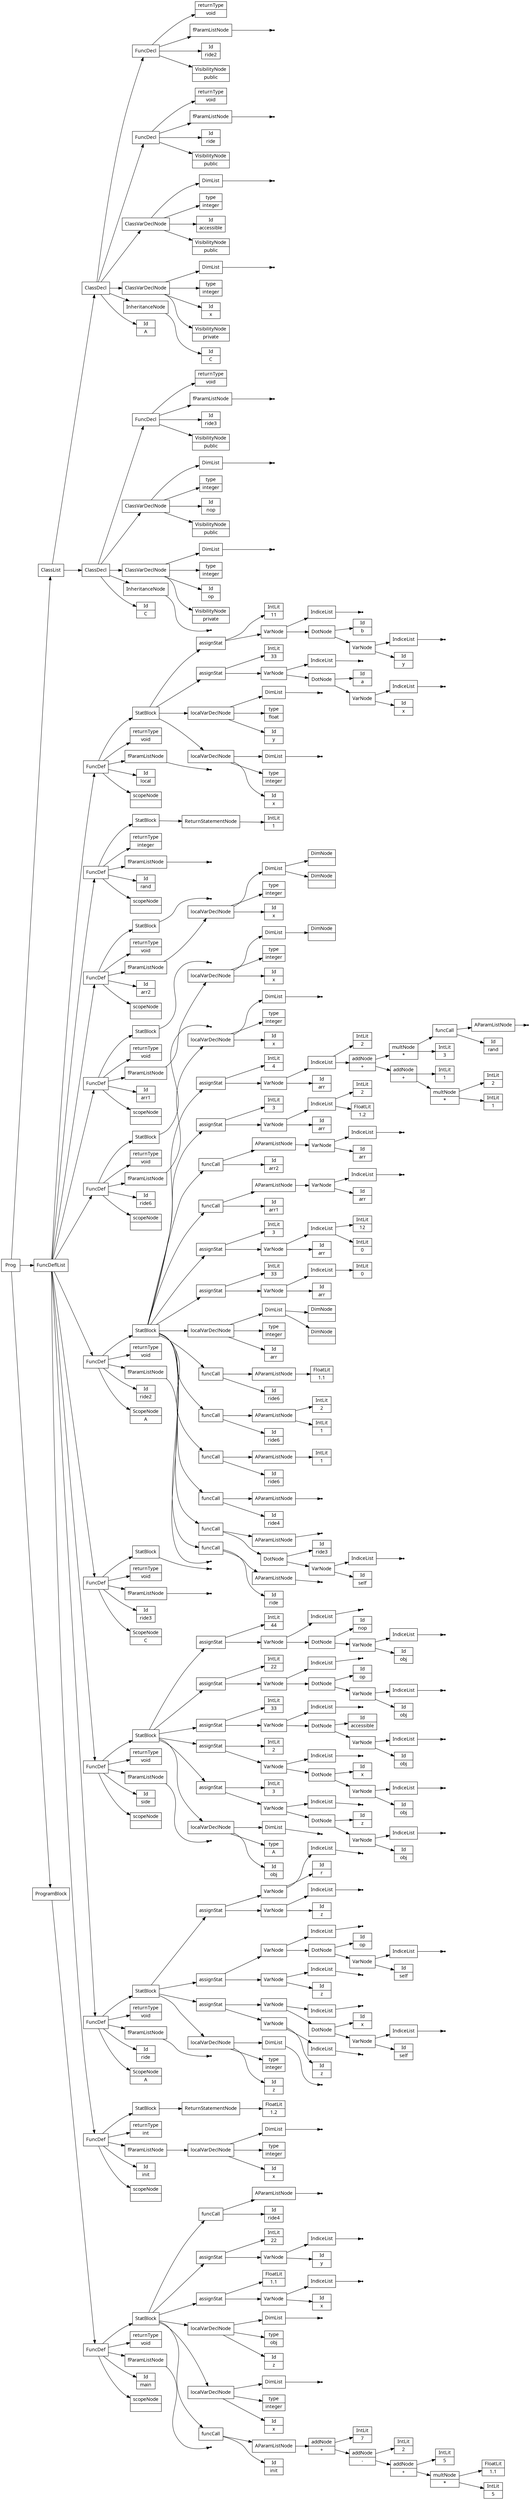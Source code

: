 digraph AST {
node [shape=record];
 node [fontname=Sans];charset="UTF-8" splines=true splines=spline rankdir =LR ordering="out"
1[label="scopeNode| "];
none3[shape="point"];
4[label="fParamListNode"];
4->none3;
5[label="returnType|void"];
7[label="Id|init"];
9[label="IntLit|5"];
10[label="multNode|*"];
11[label="FloatLit|1.1"];
10->11;
10->9;
12[label="addNode|+"];
13[label="IntLit|5"];
12->13;
12->10;
14[label="addNode|-"];
15[label="IntLit|2"];
14->15;
14->12;
16[label="addNode|+"];
17[label="IntLit|7"];
16->17;
16->14;
18[label="AParamListNode"];
18->16;
19[label="funcCall"];
19->18;
19->7;
20[label="Id|x"];
21[label="type|integer"];
none23[shape="point"];
24[label="DimList"];
24->none23;
25[label="localVarDeclNode"];
25->24;
25->21;
25->20;
26[label="Id|z"];
27[label="type|obj"];
none29[shape="point"];
30[label="DimList"];
30->none29;
31[label="localVarDeclNode"];
31->30;
31->27;
31->26;
32[label="Id|x"];
none34[shape="point"];
35[label="IndiceList"];
35->none34;
36[label="VarNode"];
36->35;
36->32;
37[label="FloatLit|1.1"];
38[label="assignStat"];
38->37;
38->36;
39[label="Id|y"];
none41[shape="point"];
42[label="IndiceList"];
42->none41;
43[label="VarNode"];
43->42;
43->39;
44[label="IntLit|22"];
45[label="assignStat"];
45->44;
45->43;
46[label="Id|ride4"];
none48[shape="point"];
49[label="AParamListNode"];
49->none48;
50[label="funcCall"];
50->49;
50->46;
51[label="StatBlock"];
51->50;
51->45;
51->38;
51->31;
51->25;
51->19;
52[label="FuncDef"];
0[label="Id|main"];
52->51;
52->5;
52->4;
52->0;
52->1;
54[label="scopeNode| "];
56[label="Id|x"];
57[label="type|integer"];
none59[shape="point"];
60[label="DimList"];
60->none59;
61[label="localVarDeclNode"];
61->60;
61->57;
61->56;
62[label="fParamListNode"];
62->61;
63[label="returnType|int"];
65[label="FloatLit|1.2"];
66[label="ReturnStatementNode"];
66->65;
67[label="StatBlock"];
67->66;
68[label="FuncDef"];
53[label="Id|init"];
68->67;
68->63;
68->62;
68->53;
68->54;
69[label="Id|C"];
none71[shape="point"];
72[label="InheritanceNode"];
72->none71;
73[label="VisibilityNode|private"];
74[label="Id|op"];
75[label="type|integer"];
none77[shape="point"];
78[label="DimList"];
78->none77;
79[label="ClassVarDeclNode"];
79->78;
79->75;
79->74;
79->73;
80[label="VisibilityNode|public"];
81[label="Id|nop"];
82[label="type|integer"];
none84[shape="point"];
85[label="DimList"];
85->none84;
86[label="ClassVarDeclNode"];
86->85;
86->82;
86->81;
86->80;
87[label="VisibilityNode|public"];
88[label="Id|ride3"];
none90[shape="point"];
91[label="fParamListNode"];
91->none90;
92[label="returnType|void"];
93[label="FuncDecl"];
93->92;
93->91;
93->88;
93->87;
94[label="ClassDecl"];
94->93;
94->86;
94->79;
94->72;
94->69;
95[label="Id|A"];
97[label="Id|C"];
98[label="InheritanceNode"];
98->97;
99[label="VisibilityNode|private"];
100[label="Id|x"];
101[label="type|integer"];
none103[shape="point"];
104[label="DimList"];
104->none103;
105[label="ClassVarDeclNode"];
105->104;
105->101;
105->100;
105->99;
106[label="VisibilityNode|public"];
107[label="Id|accessible"];
108[label="type|integer"];
none110[shape="point"];
111[label="DimList"];
111->none110;
112[label="ClassVarDeclNode"];
112->111;
112->108;
112->107;
112->106;
113[label="VisibilityNode|public"];
114[label="Id|ride"];
none116[shape="point"];
117[label="fParamListNode"];
117->none116;
118[label="returnType|void"];
119[label="FuncDecl"];
119->118;
119->117;
119->114;
119->113;
120[label="VisibilityNode|public"];
121[label="Id|ride2"];
none123[shape="point"];
124[label="fParamListNode"];
124->none123;
125[label="returnType|void"];
126[label="FuncDecl"];
126->125;
126->124;
126->121;
126->120;
127[label="ClassDecl"];
127->126;
127->119;
127->112;
127->105;
127->98;
127->95;
129[label="Id|ride"];
none131[shape="point"];
132[label="fParamListNode"];
132->none131;
133[label="returnType|void"];
135[label="Id|z"];
136[label="type|integer"];
none138[shape="point"];
139[label="DimList"];
139->none138;
140[label="localVarDeclNode"];
140->139;
140->136;
140->135;
141[label="Id|z"];
none143[shape="point"];
144[label="IndiceList"];
144->none143;
145[label="VarNode"];
145->144;
145->141;
146[label="Id|self"];
none148[shape="point"];
149[label="IndiceList"];
149->none148;
150[label="VarNode"];
150->149;
150->146;
151[label="Id|x"];
152[label="DotNode"];
152->151;
152->150;
none154[shape="point"];
155[label="IndiceList"];
155->none154;
156[label="VarNode"];
156->155;
156->152;
157[label="assignStat"];
157->156;
157->145;
158[label="Id|z"];
none160[shape="point"];
161[label="IndiceList"];
161->none160;
162[label="VarNode"];
162->161;
162->158;
163[label="Id|self"];
none165[shape="point"];
166[label="IndiceList"];
166->none165;
167[label="VarNode"];
167->166;
167->163;
168[label="Id|op"];
169[label="DotNode"];
169->168;
169->167;
none171[shape="point"];
172[label="IndiceList"];
172->none171;
173[label="VarNode"];
173->172;
173->169;
174[label="assignStat"];
174->173;
174->162;
175[label="Id|z"];
none177[shape="point"];
178[label="IndiceList"];
178->none177;
179[label="VarNode"];
179->178;
179->175;
180[label="Id|r"];
none182[shape="point"];
183[label="IndiceList"];
183->none182;
184[label="VarNode"];
184->183;
184->180;
185[label="assignStat"];
185->184;
185->179;
186[label="StatBlock"];
186->185;
186->174;
186->157;
186->140;
187[label="FuncDef"];
128[label="ScopeNode|A"];
187->186;
187->133;
187->132;
187->129;
187->128;
189[label="scopeNode| "];
none191[shape="point"];
192[label="fParamListNode"];
192->none191;
193[label="returnType|void"];
195[label="Id|obj"];
196[label="type|A"];
none198[shape="point"];
199[label="DimList"];
199->none198;
200[label="localVarDeclNode"];
200->199;
200->196;
200->195;
201[label="Id|obj"];
none203[shape="point"];
204[label="IndiceList"];
204->none203;
205[label="VarNode"];
205->204;
205->201;
206[label="Id|z"];
207[label="DotNode"];
207->206;
207->205;
none209[shape="point"];
210[label="IndiceList"];
210->none209;
211[label="VarNode"];
211->210;
211->207;
212[label="IntLit|3"];
213[label="assignStat"];
213->212;
213->211;
214[label="Id|obj"];
none216[shape="point"];
217[label="IndiceList"];
217->none216;
218[label="VarNode"];
218->217;
218->214;
219[label="Id|x"];
220[label="DotNode"];
220->219;
220->218;
none222[shape="point"];
223[label="IndiceList"];
223->none222;
224[label="VarNode"];
224->223;
224->220;
225[label="IntLit|2"];
226[label="assignStat"];
226->225;
226->224;
227[label="Id|obj"];
none229[shape="point"];
230[label="IndiceList"];
230->none229;
231[label="VarNode"];
231->230;
231->227;
232[label="Id|accessible"];
233[label="DotNode"];
233->232;
233->231;
none235[shape="point"];
236[label="IndiceList"];
236->none235;
237[label="VarNode"];
237->236;
237->233;
238[label="IntLit|33"];
239[label="assignStat"];
239->238;
239->237;
240[label="Id|obj"];
none242[shape="point"];
243[label="IndiceList"];
243->none242;
244[label="VarNode"];
244->243;
244->240;
245[label="Id|op"];
246[label="DotNode"];
246->245;
246->244;
none248[shape="point"];
249[label="IndiceList"];
249->none248;
250[label="VarNode"];
250->249;
250->246;
251[label="IntLit|22"];
252[label="assignStat"];
252->251;
252->250;
253[label="Id|obj"];
none255[shape="point"];
256[label="IndiceList"];
256->none255;
257[label="VarNode"];
257->256;
257->253;
258[label="Id|nop"];
259[label="DotNode"];
259->258;
259->257;
none261[shape="point"];
262[label="IndiceList"];
262->none261;
263[label="VarNode"];
263->262;
263->259;
264[label="IntLit|44"];
265[label="assignStat"];
265->264;
265->263;
266[label="StatBlock"];
266->265;
266->252;
266->239;
266->226;
266->213;
266->200;
267[label="FuncDef"];
188[label="Id|side"];
267->266;
267->193;
267->192;
267->188;
267->189;
269[label="Id|ride3"];
none271[shape="point"];
272[label="fParamListNode"];
272->none271;
273[label="returnType|void"];
none275[shape="point"];
276[label="StatBlock"];
276->none275;
277[label="FuncDef"];
268[label="ScopeNode|C"];
277->276;
277->273;
277->272;
277->269;
277->268;
279[label="Id|ride2"];
none281[shape="point"];
282[label="fParamListNode"];
282->none281;
283[label="returnType|void"];
285[label="Id|ride"];
none287[shape="point"];
288[label="AParamListNode"];
288->none287;
289[label="funcCall"];
289->288;
289->285;
290[label="Id|self"];
none292[shape="point"];
293[label="IndiceList"];
293->none292;
294[label="VarNode"];
294->293;
294->290;
295[label="Id|ride3"];
296[label="DotNode"];
296->295;
296->294;
none298[shape="point"];
299[label="AParamListNode"];
299->none298;
300[label="funcCall"];
300->299;
300->296;
301[label="Id|ride4"];
none303[shape="point"];
304[label="AParamListNode"];
304->none303;
305[label="funcCall"];
305->304;
305->301;
306[label="Id|ride6"];
308[label="IntLit|1"];
309[label="AParamListNode"];
309->308;
310[label="funcCall"];
310->309;
310->306;
311[label="Id|ride6"];
313[label="IntLit|1"];
314[label="IntLit|2"];
315[label="AParamListNode"];
315->314;
315->313;
316[label="funcCall"];
316->315;
316->311;
317[label="Id|ride6"];
319[label="FloatLit|1.1"];
320[label="AParamListNode"];
320->319;
321[label="funcCall"];
321->320;
321->317;
322[label="Id|arr"];
323[label="type|integer"];
325[label="DimNode|"];
326[label="DimNode|"];
327[label="DimList"];
327->326;
327->325;
328[label="localVarDeclNode"];
328->327;
328->323;
328->322;
329[label="Id|arr"];
331[label="IntLit|0"];
332[label="IndiceList"];
332->331;
333[label="VarNode"];
333->332;
333->329;
334[label="IntLit|33"];
335[label="assignStat"];
335->334;
335->333;
336[label="Id|arr"];
338[label="IntLit|0"];
339[label="IntLit|12"];
340[label="IndiceList"];
340->339;
340->338;
341[label="VarNode"];
341->340;
341->336;
342[label="IntLit|3"];
343[label="assignStat"];
343->342;
343->341;
344[label="Id|arr1"];
346[label="Id|arr"];
none348[shape="point"];
349[label="IndiceList"];
349->none348;
350[label="VarNode"];
350->349;
350->346;
351[label="AParamListNode"];
351->350;
352[label="funcCall"];
352->351;
352->344;
353[label="Id|arr2"];
355[label="Id|arr"];
none357[shape="point"];
358[label="IndiceList"];
358->none357;
359[label="VarNode"];
359->358;
359->355;
360[label="AParamListNode"];
360->359;
361[label="funcCall"];
361->360;
361->353;
362[label="Id|arr"];
364[label="FloatLit|1.2"];
365[label="IntLit|2"];
366[label="IndiceList"];
366->365;
366->364;
367[label="VarNode"];
367->366;
367->362;
368[label="IntLit|3"];
369[label="assignStat"];
369->368;
369->367;
370[label="Id|arr"];
372[label="IntLit|1"];
373[label="multNode|*"];
374[label="IntLit|2"];
373->374;
373->372;
375[label="addNode|+"];
376[label="IntLit|1"];
375->376;
375->373;
377[label="addNode|+"];
378[label="IntLit|3"];
379[label="multNode|*"];
380[label="Id|rand"];
none382[shape="point"];
383[label="AParamListNode"];
383->none382;
384[label="funcCall"];
384->383;
384->380;
379->384;
379->378;
377->379;
377->375;
385[label="IntLit|2"];
386[label="IndiceList"];
386->385;
386->377;
387[label="VarNode"];
387->386;
387->370;
388[label="IntLit|4"];
389[label="assignStat"];
389->388;
389->387;
390[label="StatBlock"];
390->389;
390->369;
390->361;
390->352;
390->343;
390->335;
390->328;
390->321;
390->316;
390->310;
390->305;
390->300;
390->289;
391[label="FuncDef"];
278[label="ScopeNode|A"];
391->390;
391->283;
391->282;
391->279;
391->278;
393[label="scopeNode| "];
395[label="Id|x"];
396[label="type|integer"];
none398[shape="point"];
399[label="DimList"];
399->none398;
400[label="localVarDeclNode"];
400->399;
400->396;
400->395;
401[label="fParamListNode"];
401->400;
402[label="returnType|void"];
none404[shape="point"];
405[label="StatBlock"];
405->none404;
406[label="FuncDef"];
392[label="Id|ride6"];
406->405;
406->402;
406->401;
406->392;
406->393;
408[label="scopeNode| "];
410[label="Id|x"];
411[label="type|integer"];
413[label="DimNode|"];
414[label="DimList"];
414->413;
415[label="localVarDeclNode"];
415->414;
415->411;
415->410;
416[label="fParamListNode"];
416->415;
417[label="returnType|void"];
none419[shape="point"];
420[label="StatBlock"];
420->none419;
421[label="FuncDef"];
407[label="Id|arr1"];
421->420;
421->417;
421->416;
421->407;
421->408;
423[label="scopeNode| "];
425[label="Id|x"];
426[label="type|integer"];
428[label="DimNode|"];
429[label="DimNode|"];
430[label="DimList"];
430->429;
430->428;
431[label="localVarDeclNode"];
431->430;
431->426;
431->425;
432[label="fParamListNode"];
432->431;
433[label="returnType|void"];
none435[shape="point"];
436[label="StatBlock"];
436->none435;
437[label="FuncDef"];
422[label="Id|arr2"];
437->436;
437->433;
437->432;
437->422;
437->423;
439[label="scopeNode| "];
none441[shape="point"];
442[label="fParamListNode"];
442->none441;
443[label="returnType|integer"];
445[label="IntLit|1"];
446[label="ReturnStatementNode"];
446->445;
447[label="StatBlock"];
447->446;
448[label="FuncDef"];
438[label="Id|rand"];
448->447;
448->443;
448->442;
448->438;
448->439;
450[label="scopeNode| "];
none452[shape="point"];
453[label="fParamListNode"];
453->none452;
454[label="returnType|void"];
456[label="Id|x"];
457[label="type|integer"];
none459[shape="point"];
460[label="DimList"];
460->none459;
461[label="localVarDeclNode"];
461->460;
461->457;
461->456;
462[label="Id|y"];
463[label="type|float"];
none465[shape="point"];
466[label="DimList"];
466->none465;
467[label="localVarDeclNode"];
467->466;
467->463;
467->462;
468[label="Id|x"];
none470[shape="point"];
471[label="IndiceList"];
471->none470;
472[label="VarNode"];
472->471;
472->468;
473[label="Id|a"];
474[label="DotNode"];
474->473;
474->472;
none476[shape="point"];
477[label="IndiceList"];
477->none476;
478[label="VarNode"];
478->477;
478->474;
479[label="IntLit|33"];
480[label="assignStat"];
480->479;
480->478;
481[label="Id|y"];
none483[shape="point"];
484[label="IndiceList"];
484->none483;
485[label="VarNode"];
485->484;
485->481;
486[label="Id|b"];
487[label="DotNode"];
487->486;
487->485;
none489[shape="point"];
490[label="IndiceList"];
490->none489;
491[label="VarNode"];
491->490;
491->487;
492[label="IntLit|11"];
493[label="assignStat"];
493->492;
493->491;
494[label="StatBlock"];
494->493;
494->480;
494->467;
494->461;
495[label="FuncDef"];
449[label="Id|local"];
495->494;
495->454;
495->453;
495->449;
495->450;
496[label="ClassList"];
497[label="FuncDeflList"];
498[label="Prog"];
499[label="ProgramBlock"];
497->495;
497->448;
497->437;
497->421;
497->406;
497->391;
497->277;
497->267;
497->187;
496->127;
496->94;
497->68;
499->52;
498->496;
498->497;
498->499;
}